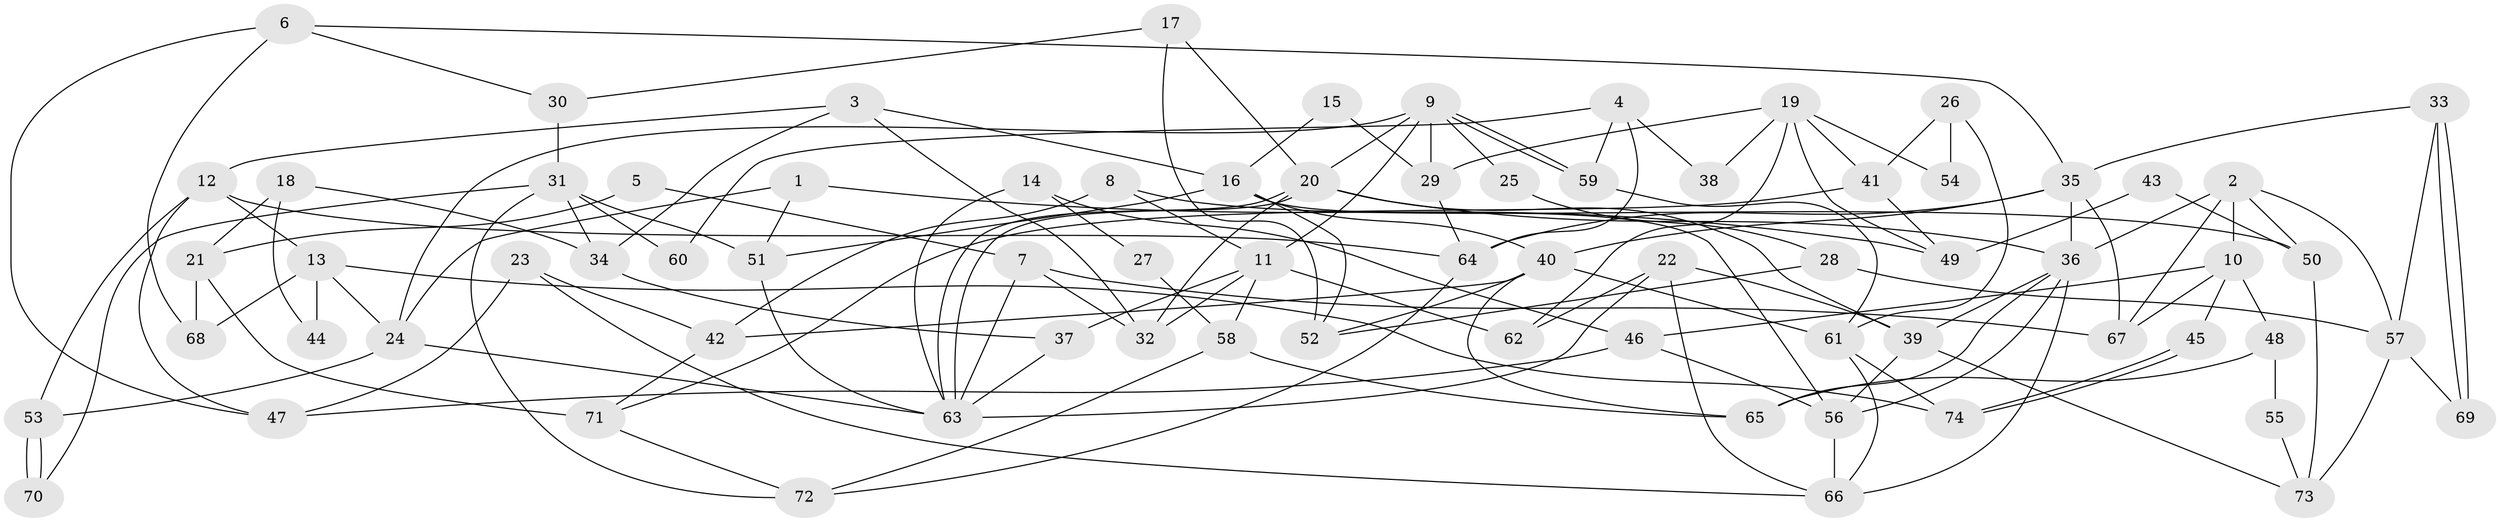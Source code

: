 // Generated by graph-tools (version 1.1) at 2025/02/03/09/25 03:02:12]
// undirected, 74 vertices, 148 edges
graph export_dot {
graph [start="1"]
  node [color=gray90,style=filled];
  1;
  2;
  3;
  4;
  5;
  6;
  7;
  8;
  9;
  10;
  11;
  12;
  13;
  14;
  15;
  16;
  17;
  18;
  19;
  20;
  21;
  22;
  23;
  24;
  25;
  26;
  27;
  28;
  29;
  30;
  31;
  32;
  33;
  34;
  35;
  36;
  37;
  38;
  39;
  40;
  41;
  42;
  43;
  44;
  45;
  46;
  47;
  48;
  49;
  50;
  51;
  52;
  53;
  54;
  55;
  56;
  57;
  58;
  59;
  60;
  61;
  62;
  63;
  64;
  65;
  66;
  67;
  68;
  69;
  70;
  71;
  72;
  73;
  74;
  1 -- 49;
  1 -- 24;
  1 -- 51;
  2 -- 36;
  2 -- 67;
  2 -- 10;
  2 -- 50;
  2 -- 57;
  3 -- 32;
  3 -- 12;
  3 -- 16;
  3 -- 34;
  4 -- 64;
  4 -- 59;
  4 -- 38;
  4 -- 60;
  5 -- 21;
  5 -- 7;
  6 -- 35;
  6 -- 47;
  6 -- 30;
  6 -- 68;
  7 -- 32;
  7 -- 63;
  7 -- 67;
  8 -- 50;
  8 -- 11;
  8 -- 42;
  9 -- 20;
  9 -- 59;
  9 -- 59;
  9 -- 11;
  9 -- 24;
  9 -- 25;
  9 -- 29;
  10 -- 67;
  10 -- 45;
  10 -- 46;
  10 -- 48;
  11 -- 37;
  11 -- 32;
  11 -- 58;
  11 -- 62;
  12 -- 13;
  12 -- 53;
  12 -- 47;
  12 -- 64;
  13 -- 74;
  13 -- 24;
  13 -- 44;
  13 -- 68;
  14 -- 63;
  14 -- 46;
  14 -- 27;
  15 -- 16;
  15 -- 29;
  16 -- 56;
  16 -- 40;
  16 -- 51;
  16 -- 52;
  17 -- 20;
  17 -- 52;
  17 -- 30;
  18 -- 21;
  18 -- 34;
  18 -- 44;
  19 -- 62;
  19 -- 29;
  19 -- 38;
  19 -- 41;
  19 -- 49;
  19 -- 54;
  20 -- 63;
  20 -- 63;
  20 -- 36;
  20 -- 32;
  20 -- 39;
  21 -- 68;
  21 -- 71;
  22 -- 39;
  22 -- 63;
  22 -- 62;
  22 -- 66;
  23 -- 66;
  23 -- 42;
  23 -- 47;
  24 -- 63;
  24 -- 53;
  25 -- 28;
  26 -- 41;
  26 -- 61;
  26 -- 54;
  27 -- 58;
  28 -- 57;
  28 -- 52;
  29 -- 64;
  30 -- 31;
  31 -- 51;
  31 -- 34;
  31 -- 60;
  31 -- 70;
  31 -- 72;
  33 -- 69;
  33 -- 69;
  33 -- 35;
  33 -- 57;
  34 -- 37;
  35 -- 40;
  35 -- 36;
  35 -- 64;
  35 -- 67;
  36 -- 39;
  36 -- 66;
  36 -- 56;
  36 -- 65;
  37 -- 63;
  39 -- 56;
  39 -- 73;
  40 -- 65;
  40 -- 42;
  40 -- 52;
  40 -- 61;
  41 -- 71;
  41 -- 49;
  42 -- 71;
  43 -- 49;
  43 -- 50;
  45 -- 74;
  45 -- 74;
  46 -- 47;
  46 -- 56;
  48 -- 65;
  48 -- 55;
  50 -- 73;
  51 -- 63;
  53 -- 70;
  53 -- 70;
  55 -- 73;
  56 -- 66;
  57 -- 69;
  57 -- 73;
  58 -- 72;
  58 -- 65;
  59 -- 61;
  61 -- 66;
  61 -- 74;
  64 -- 72;
  71 -- 72;
}
